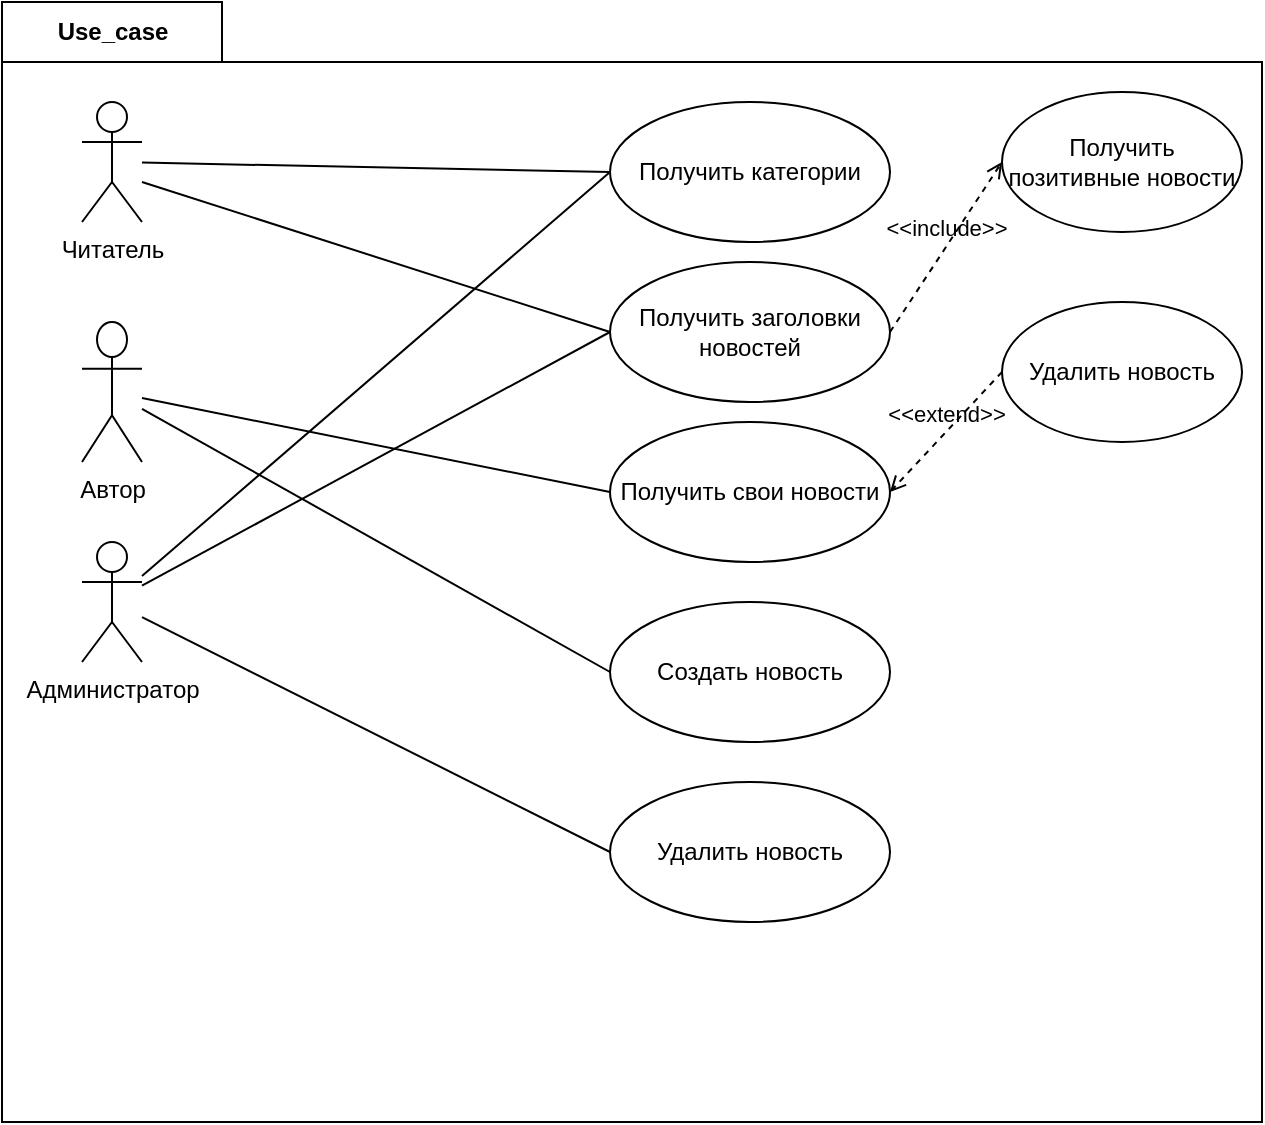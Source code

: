 <mxfile version="15.7.3" type="device"><diagram id="_lv2YzJFRALqv15vRxPc" name="Page-1"><mxGraphModel dx="686" dy="777" grid="1" gridSize="10" guides="1" tooltips="1" connect="1" arrows="1" fold="1" page="1" pageScale="1" pageWidth="827" pageHeight="1169" math="0" shadow="0"><root><mxCell id="0"/><mxCell id="1" parent="0"/><mxCell id="Jv_x-QtEIiJZSkmWIgTd-5" value="Use_case" style="shape=folder;fontStyle=1;tabWidth=110;tabHeight=30;tabPosition=left;html=1;boundedLbl=1;labelInHeader=1;container=1;collapsible=0;recursiveResize=0;" vertex="1" parent="1"><mxGeometry x="70" y="70" width="630" height="560" as="geometry"/></mxCell><mxCell id="Jv_x-QtEIiJZSkmWIgTd-2" value="Читатель&lt;br&gt;" style="shape=umlActor;verticalLabelPosition=bottom;verticalAlign=top;html=1;outlineConnect=0;" vertex="1" parent="Jv_x-QtEIiJZSkmWIgTd-5"><mxGeometry x="40" y="50" width="30" height="60" as="geometry"/></mxCell><mxCell id="Jv_x-QtEIiJZSkmWIgTd-3" value="Автор&lt;br&gt;" style="shape=umlActor;verticalLabelPosition=bottom;verticalAlign=top;html=1;outlineConnect=0;" vertex="1" parent="Jv_x-QtEIiJZSkmWIgTd-5"><mxGeometry x="40" y="160" width="30" height="70" as="geometry"/></mxCell><mxCell id="Jv_x-QtEIiJZSkmWIgTd-9" value="Администратор" style="shape=umlActor;verticalLabelPosition=bottom;verticalAlign=top;html=1;outlineConnect=0;" vertex="1" parent="Jv_x-QtEIiJZSkmWIgTd-5"><mxGeometry x="40" y="270" width="30" height="60" as="geometry"/></mxCell><mxCell id="Jv_x-QtEIiJZSkmWIgTd-10" value="Получить категории" style="ellipse;whiteSpace=wrap;html=1;" vertex="1" parent="Jv_x-QtEIiJZSkmWIgTd-5"><mxGeometry x="304" y="50" width="140" height="70" as="geometry"/></mxCell><mxCell id="Jv_x-QtEIiJZSkmWIgTd-11" value="Получить заголовки новостей" style="ellipse;whiteSpace=wrap;html=1;" vertex="1" parent="Jv_x-QtEIiJZSkmWIgTd-5"><mxGeometry x="304" y="130" width="140" height="70" as="geometry"/></mxCell><mxCell id="Jv_x-QtEIiJZSkmWIgTd-12" value="Удалить новость" style="ellipse;whiteSpace=wrap;html=1;" vertex="1" parent="Jv_x-QtEIiJZSkmWIgTd-5"><mxGeometry x="304" y="390" width="140" height="70" as="geometry"/></mxCell><mxCell id="Jv_x-QtEIiJZSkmWIgTd-13" value="Создать новость" style="ellipse;whiteSpace=wrap;html=1;" vertex="1" parent="Jv_x-QtEIiJZSkmWIgTd-5"><mxGeometry x="304" y="300" width="140" height="70" as="geometry"/></mxCell><mxCell id="Jv_x-QtEIiJZSkmWIgTd-14" value="Получить свои новости" style="ellipse;whiteSpace=wrap;html=1;" vertex="1" parent="Jv_x-QtEIiJZSkmWIgTd-5"><mxGeometry x="304" y="210" width="140" height="70" as="geometry"/></mxCell><mxCell id="Jv_x-QtEIiJZSkmWIgTd-20" value="" style="endArrow=none;html=1;rounded=0;entryX=0;entryY=0.5;entryDx=0;entryDy=0;" edge="1" parent="Jv_x-QtEIiJZSkmWIgTd-5" source="Jv_x-QtEIiJZSkmWIgTd-2" target="Jv_x-QtEIiJZSkmWIgTd-10"><mxGeometry width="50" height="50" relative="1" as="geometry"><mxPoint x="90" y="80" as="sourcePoint"/><mxPoint x="120" y="50" as="targetPoint"/></mxGeometry></mxCell><mxCell id="Jv_x-QtEIiJZSkmWIgTd-23" value="" style="endArrow=none;html=1;rounded=0;entryX=0;entryY=0.5;entryDx=0;entryDy=0;" edge="1" parent="Jv_x-QtEIiJZSkmWIgTd-5" target="Jv_x-QtEIiJZSkmWIgTd-11"><mxGeometry width="50" height="50" relative="1" as="geometry"><mxPoint x="70" y="90" as="sourcePoint"/><mxPoint x="220" y="160" as="targetPoint"/></mxGeometry></mxCell><mxCell id="Jv_x-QtEIiJZSkmWIgTd-24" value="Получить позитивные новости" style="ellipse;whiteSpace=wrap;html=1;" vertex="1" parent="Jv_x-QtEIiJZSkmWIgTd-5"><mxGeometry x="500" y="45" width="120" height="70" as="geometry"/></mxCell><mxCell id="Jv_x-QtEIiJZSkmWIgTd-27" value="&amp;lt;&amp;lt;include&amp;gt;&amp;gt;" style="html=1;verticalAlign=bottom;labelBackgroundColor=none;endArrow=open;endFill=0;dashed=1;rounded=0;entryX=0;entryY=0.5;entryDx=0;entryDy=0;exitX=1;exitY=0.5;exitDx=0;exitDy=0;" edge="1" parent="Jv_x-QtEIiJZSkmWIgTd-5" source="Jv_x-QtEIiJZSkmWIgTd-11" target="Jv_x-QtEIiJZSkmWIgTd-24"><mxGeometry width="160" relative="1" as="geometry"><mxPoint x="444" y="244.5" as="sourcePoint"/><mxPoint x="604" y="244.5" as="targetPoint"/></mxGeometry></mxCell><mxCell id="Jv_x-QtEIiJZSkmWIgTd-28" value="" style="endArrow=none;html=1;rounded=0;entryX=0;entryY=0.5;entryDx=0;entryDy=0;" edge="1" parent="Jv_x-QtEIiJZSkmWIgTd-5" source="Jv_x-QtEIiJZSkmWIgTd-3" target="Jv_x-QtEIiJZSkmWIgTd-14"><mxGeometry width="50" height="50" relative="1" as="geometry"><mxPoint x="280" y="350" as="sourcePoint"/><mxPoint x="330" y="300" as="targetPoint"/></mxGeometry></mxCell><mxCell id="Jv_x-QtEIiJZSkmWIgTd-29" value="" style="endArrow=none;html=1;rounded=0;entryX=0;entryY=0.5;entryDx=0;entryDy=0;" edge="1" parent="Jv_x-QtEIiJZSkmWIgTd-5" source="Jv_x-QtEIiJZSkmWIgTd-3" target="Jv_x-QtEIiJZSkmWIgTd-13"><mxGeometry width="50" height="50" relative="1" as="geometry"><mxPoint x="280" y="350" as="sourcePoint"/><mxPoint x="330" y="300" as="targetPoint"/></mxGeometry></mxCell><mxCell id="Jv_x-QtEIiJZSkmWIgTd-31" value="" style="endArrow=none;html=1;rounded=0;entryX=0;entryY=0.5;entryDx=0;entryDy=0;" edge="1" parent="Jv_x-QtEIiJZSkmWIgTd-5" source="Jv_x-QtEIiJZSkmWIgTd-9" target="Jv_x-QtEIiJZSkmWIgTd-10"><mxGeometry width="50" height="50" relative="1" as="geometry"><mxPoint x="70" y="310" as="sourcePoint"/><mxPoint x="120" y="260" as="targetPoint"/></mxGeometry></mxCell><mxCell id="Jv_x-QtEIiJZSkmWIgTd-32" value="" style="endArrow=none;html=1;rounded=0;entryX=0;entryY=0.5;entryDx=0;entryDy=0;" edge="1" parent="Jv_x-QtEIiJZSkmWIgTd-5" source="Jv_x-QtEIiJZSkmWIgTd-9" target="Jv_x-QtEIiJZSkmWIgTd-11"><mxGeometry width="50" height="50" relative="1" as="geometry"><mxPoint x="80" y="310" as="sourcePoint"/><mxPoint x="130" y="260" as="targetPoint"/></mxGeometry></mxCell><mxCell id="Jv_x-QtEIiJZSkmWIgTd-33" value="" style="endArrow=none;html=1;rounded=0;entryX=0;entryY=0.5;entryDx=0;entryDy=0;" edge="1" parent="Jv_x-QtEIiJZSkmWIgTd-5" source="Jv_x-QtEIiJZSkmWIgTd-9" target="Jv_x-QtEIiJZSkmWIgTd-12"><mxGeometry width="50" height="50" relative="1" as="geometry"><mxPoint x="100" y="330" as="sourcePoint"/><mxPoint x="150" y="280" as="targetPoint"/></mxGeometry></mxCell><mxCell id="Jv_x-QtEIiJZSkmWIgTd-34" value="&amp;lt;&amp;lt;extend&amp;gt;&amp;gt;" style="html=1;verticalAlign=bottom;labelBackgroundColor=none;endArrow=open;endFill=0;dashed=1;rounded=0;entryX=1;entryY=0.5;entryDx=0;entryDy=0;exitX=0;exitY=0.5;exitDx=0;exitDy=0;" edge="1" parent="Jv_x-QtEIiJZSkmWIgTd-5" source="Jv_x-QtEIiJZSkmWIgTd-35" target="Jv_x-QtEIiJZSkmWIgTd-14"><mxGeometry width="160" relative="1" as="geometry"><mxPoint x="460" y="310" as="sourcePoint"/><mxPoint x="620" y="310" as="targetPoint"/></mxGeometry></mxCell><mxCell id="Jv_x-QtEIiJZSkmWIgTd-35" value="Удалить новость" style="ellipse;whiteSpace=wrap;html=1;" vertex="1" parent="Jv_x-QtEIiJZSkmWIgTd-5"><mxGeometry x="500" y="150" width="120" height="70" as="geometry"/></mxCell></root></mxGraphModel></diagram></mxfile>